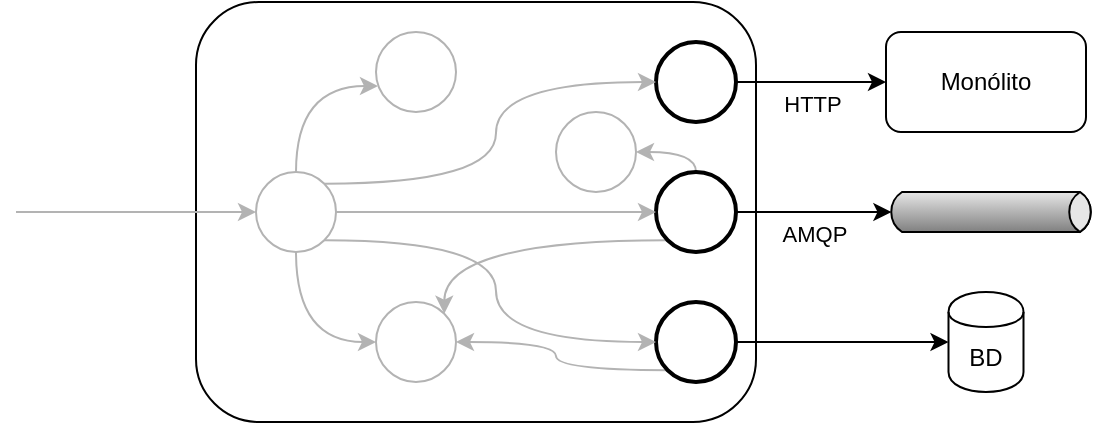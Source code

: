 <mxfile version="12.6.7" type="device"><diagram id="Hjm3fr55TIhVBwDg1OFt" name="Page-1"><mxGraphModel dx="859" dy="435" grid="1" gridSize="10" guides="1" tooltips="1" connect="1" arrows="1" fold="1" page="1" pageScale="1" pageWidth="827" pageHeight="1169" math="0" shadow="0"><root><mxCell id="0"/><mxCell id="1" parent="0"/><mxCell id="Lm5jG9v7UDJptBtEWt8Y-1" value="" style="rounded=1;whiteSpace=wrap;html=1;" vertex="1" parent="1"><mxGeometry x="250" y="70" width="280" height="210" as="geometry"/></mxCell><mxCell id="Lm5jG9v7UDJptBtEWt8Y-11" value="HTTP" style="edgeStyle=orthogonalEdgeStyle;rounded=0;orthogonalLoop=1;jettySize=auto;html=1;exitX=1;exitY=0.5;exitDx=0;exitDy=0;entryX=0;entryY=0.5;entryDx=0;entryDy=0;verticalAlign=top;spacing=0;strokeColor=#000000;fontColor=#000000;" edge="1" parent="1" source="Lm5jG9v7UDJptBtEWt8Y-6" target="Lm5jG9v7UDJptBtEWt8Y-8"><mxGeometry relative="1" as="geometry"><Array as="points"><mxPoint x="550" y="110"/><mxPoint x="550" y="110"/></Array></mxGeometry></mxCell><mxCell id="Lm5jG9v7UDJptBtEWt8Y-6" value="" style="ellipse;whiteSpace=wrap;html=1;aspect=fixed;strokeColor=#000000;strokeWidth=2;" vertex="1" parent="1"><mxGeometry x="480" y="90" width="40" height="40" as="geometry"/></mxCell><mxCell id="Lm5jG9v7UDJptBtEWt8Y-12" value="AMQP" style="edgeStyle=orthogonalEdgeStyle;rounded=0;orthogonalLoop=1;jettySize=auto;html=1;exitX=0;exitY=0.5;exitDx=0;exitDy=0;entryX=0;entryY=0.5;entryDx=2.7;entryDy=0;entryPerimeter=0;verticalAlign=top;spacing=0;strokeColor=#000000;fontColor=#000000;" edge="1" parent="1" source="Lm5jG9v7UDJptBtEWt8Y-7" target="Lm5jG9v7UDJptBtEWt8Y-10"><mxGeometry relative="1" as="geometry"/></mxCell><mxCell id="Lm5jG9v7UDJptBtEWt8Y-37" style="edgeStyle=orthogonalEdgeStyle;curved=1;orthogonalLoop=1;jettySize=auto;html=1;exitX=0.5;exitY=1;exitDx=0;exitDy=0;entryX=1;entryY=0.5;entryDx=0;entryDy=0;fontSize=10;strokeColor=#B3B3B3;" edge="1" parent="1" source="Lm5jG9v7UDJptBtEWt8Y-7" target="Lm5jG9v7UDJptBtEWt8Y-36"><mxGeometry relative="1" as="geometry"><Array as="points"><mxPoint x="500" y="145"/></Array></mxGeometry></mxCell><mxCell id="Lm5jG9v7UDJptBtEWt8Y-39" style="edgeStyle=orthogonalEdgeStyle;curved=1;orthogonalLoop=1;jettySize=auto;html=1;exitX=1;exitY=0;exitDx=0;exitDy=0;entryX=1;entryY=0;entryDx=0;entryDy=0;fontSize=10;strokeColor=#B3B3B3;" edge="1" parent="1" source="Lm5jG9v7UDJptBtEWt8Y-7" target="Lm5jG9v7UDJptBtEWt8Y-22"><mxGeometry relative="1" as="geometry"/></mxCell><mxCell id="Lm5jG9v7UDJptBtEWt8Y-7" value="" style="ellipse;whiteSpace=wrap;html=1;aspect=fixed;direction=west;strokeColor=#000000;strokeWidth=2;" vertex="1" parent="1"><mxGeometry x="480" y="155" width="40" height="40" as="geometry"/></mxCell><mxCell id="Lm5jG9v7UDJptBtEWt8Y-8" value="Monólito" style="rounded=1;whiteSpace=wrap;html=1;strokeColor=#000000;fontColor=#000000;" vertex="1" parent="1"><mxGeometry x="595" y="85" width="100" height="50" as="geometry"/></mxCell><mxCell id="Lm5jG9v7UDJptBtEWt8Y-20" value="" style="edgeStyle=orthogonalEdgeStyle;rounded=0;orthogonalLoop=1;jettySize=auto;html=1;exitX=0;exitY=0.5;exitDx=0;exitDy=0;entryX=0;entryY=0.5;entryDx=0;entryDy=0;strokeColor=#000000;" edge="1" parent="1" source="Lm5jG9v7UDJptBtEWt8Y-18" target="Lm5jG9v7UDJptBtEWt8Y-9"><mxGeometry relative="1" as="geometry"/></mxCell><mxCell id="Lm5jG9v7UDJptBtEWt8Y-9" value="BD" style="shape=cylinder;whiteSpace=wrap;html=1;boundedLbl=1;backgroundOutline=1;strokeColor=#000000;fontColor=#000000;" vertex="1" parent="1"><mxGeometry x="626.25" y="215" width="37.5" height="50" as="geometry"/></mxCell><mxCell id="Lm5jG9v7UDJptBtEWt8Y-10" value="" style="strokeWidth=1;outlineConnect=0;dashed=0;align=center;fontSize=10;shape=mxgraph.eip.messageChannel;verticalLabelPosition=bottom;labelBackgroundColor=#ffffff;verticalAlign=top;spacing=0;html=1;labelPosition=center;horizontal=1;strokeColor=#000000;" vertex="1" parent="1"><mxGeometry x="595" y="160" width="105" height="30" as="geometry"/></mxCell><mxCell id="Lm5jG9v7UDJptBtEWt8Y-40" style="edgeStyle=orthogonalEdgeStyle;curved=1;orthogonalLoop=1;jettySize=auto;html=1;exitX=1;exitY=0;exitDx=0;exitDy=0;entryX=1;entryY=0.5;entryDx=0;entryDy=0;fontSize=10;strokeColor=#B3B3B3;" edge="1" parent="1" source="Lm5jG9v7UDJptBtEWt8Y-18" target="Lm5jG9v7UDJptBtEWt8Y-22"><mxGeometry relative="1" as="geometry"/></mxCell><mxCell id="Lm5jG9v7UDJptBtEWt8Y-18" value="" style="ellipse;whiteSpace=wrap;html=1;aspect=fixed;direction=west;strokeColor=#000000;strokeWidth=2;" vertex="1" parent="1"><mxGeometry x="480" y="220" width="40" height="40" as="geometry"/></mxCell><mxCell id="Lm5jG9v7UDJptBtEWt8Y-29" style="edgeStyle=orthogonalEdgeStyle;orthogonalLoop=1;jettySize=auto;html=1;exitX=1;exitY=1;exitDx=0;exitDy=0;entryX=1;entryY=0.5;entryDx=0;entryDy=0;fontSize=10;curved=1;strokeColor=#B3B3B3;" edge="1" parent="1" source="Lm5jG9v7UDJptBtEWt8Y-21" target="Lm5jG9v7UDJptBtEWt8Y-18"><mxGeometry relative="1" as="geometry"/></mxCell><mxCell id="Lm5jG9v7UDJptBtEWt8Y-30" style="edgeStyle=orthogonalEdgeStyle;curved=1;orthogonalLoop=1;jettySize=auto;html=1;exitX=1;exitY=0.5;exitDx=0;exitDy=0;fontSize=10;strokeColor=#B3B3B3;" edge="1" parent="1" source="Lm5jG9v7UDJptBtEWt8Y-21" target="Lm5jG9v7UDJptBtEWt8Y-7"><mxGeometry relative="1" as="geometry"/></mxCell><mxCell id="Lm5jG9v7UDJptBtEWt8Y-33" style="edgeStyle=orthogonalEdgeStyle;curved=1;orthogonalLoop=1;jettySize=auto;html=1;exitX=1;exitY=0;exitDx=0;exitDy=0;entryX=0;entryY=0.5;entryDx=0;entryDy=0;fontSize=10;strokeColor=#B3B3B3;" edge="1" parent="1" source="Lm5jG9v7UDJptBtEWt8Y-21" target="Lm5jG9v7UDJptBtEWt8Y-6"><mxGeometry relative="1" as="geometry"/></mxCell><mxCell id="Lm5jG9v7UDJptBtEWt8Y-38" style="edgeStyle=orthogonalEdgeStyle;curved=1;orthogonalLoop=1;jettySize=auto;html=1;exitX=0.5;exitY=1;exitDx=0;exitDy=0;entryX=0;entryY=0.5;entryDx=0;entryDy=0;fontSize=10;strokeColor=#B3B3B3;" edge="1" parent="1" source="Lm5jG9v7UDJptBtEWt8Y-21" target="Lm5jG9v7UDJptBtEWt8Y-22"><mxGeometry relative="1" as="geometry"/></mxCell><mxCell id="Lm5jG9v7UDJptBtEWt8Y-42" style="edgeStyle=orthogonalEdgeStyle;curved=1;orthogonalLoop=1;jettySize=auto;html=1;exitX=0.5;exitY=0;exitDx=0;exitDy=0;entryX=0.025;entryY=0.675;entryDx=0;entryDy=0;entryPerimeter=0;fontSize=10;strokeColor=#B3B3B3;" edge="1" parent="1" source="Lm5jG9v7UDJptBtEWt8Y-21" target="Lm5jG9v7UDJptBtEWt8Y-41"><mxGeometry relative="1" as="geometry"/></mxCell><mxCell id="Lm5jG9v7UDJptBtEWt8Y-21" value="" style="ellipse;whiteSpace=wrap;html=1;aspect=fixed;strokeColor=#B3B3B3;" vertex="1" parent="1"><mxGeometry x="280" y="155" width="40" height="40" as="geometry"/></mxCell><mxCell id="Lm5jG9v7UDJptBtEWt8Y-22" value="" style="ellipse;whiteSpace=wrap;html=1;aspect=fixed;strokeWidth=1;strokeColor=#B3B3B3;" vertex="1" parent="1"><mxGeometry x="340" y="220" width="40" height="40" as="geometry"/></mxCell><mxCell id="Lm5jG9v7UDJptBtEWt8Y-26" value="" style="endArrow=classic;html=1;fontSize=10;entryX=0;entryY=0.5;entryDx=0;entryDy=0;strokeColor=#B3B3B3;" edge="1" parent="1" target="Lm5jG9v7UDJptBtEWt8Y-21"><mxGeometry width="50" height="50" relative="1" as="geometry"><mxPoint x="160" y="175" as="sourcePoint"/><mxPoint x="180" y="170" as="targetPoint"/></mxGeometry></mxCell><mxCell id="Lm5jG9v7UDJptBtEWt8Y-36" value="" style="ellipse;whiteSpace=wrap;html=1;aspect=fixed;strokeWidth=1;strokeColor=#B3B3B3;" vertex="1" parent="1"><mxGeometry x="430" y="125" width="40" height="40" as="geometry"/></mxCell><mxCell id="Lm5jG9v7UDJptBtEWt8Y-41" value="" style="ellipse;whiteSpace=wrap;html=1;aspect=fixed;strokeWidth=1;strokeColor=#B3B3B3;" vertex="1" parent="1"><mxGeometry x="340" y="85" width="40" height="40" as="geometry"/></mxCell></root></mxGraphModel></diagram></mxfile>